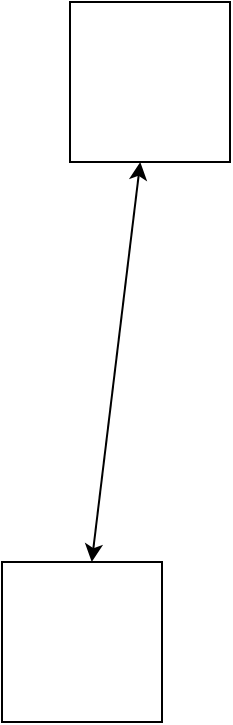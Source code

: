 <mxfile version="22.1.16" type="github">
  <diagram name="Pagina-1" id="KTC8ddOW4On8q75es4H-">
    <mxGraphModel dx="868" dy="552" grid="1" gridSize="10" guides="1" tooltips="1" connect="1" arrows="1" fold="1" page="1" pageScale="1" pageWidth="827" pageHeight="1169" math="0" shadow="0">
      <root>
        <mxCell id="0" />
        <mxCell id="1" parent="0" />
        <mxCell id="VmP3uQh3SWTqweZPNHSD-1" value="" style="whiteSpace=wrap;html=1;aspect=fixed;" parent="1" vertex="1">
          <mxGeometry x="374" y="260" width="80" height="80" as="geometry" />
        </mxCell>
        <mxCell id="VmP3uQh3SWTqweZPNHSD-2" value="" style="whiteSpace=wrap;html=1;aspect=fixed;" parent="1" vertex="1">
          <mxGeometry x="340" y="540" width="80" height="80" as="geometry" />
        </mxCell>
        <mxCell id="VmP3uQh3SWTqweZPNHSD-3" value="" style="endArrow=classic;startArrow=classic;html=1;rounded=0;" parent="1" source="VmP3uQh3SWTqweZPNHSD-2" target="VmP3uQh3SWTqweZPNHSD-1" edge="1">
          <mxGeometry width="50" height="50" relative="1" as="geometry">
            <mxPoint x="390" y="400" as="sourcePoint" />
            <mxPoint x="440" y="350" as="targetPoint" />
          </mxGeometry>
        </mxCell>
      </root>
    </mxGraphModel>
  </diagram>
</mxfile>
